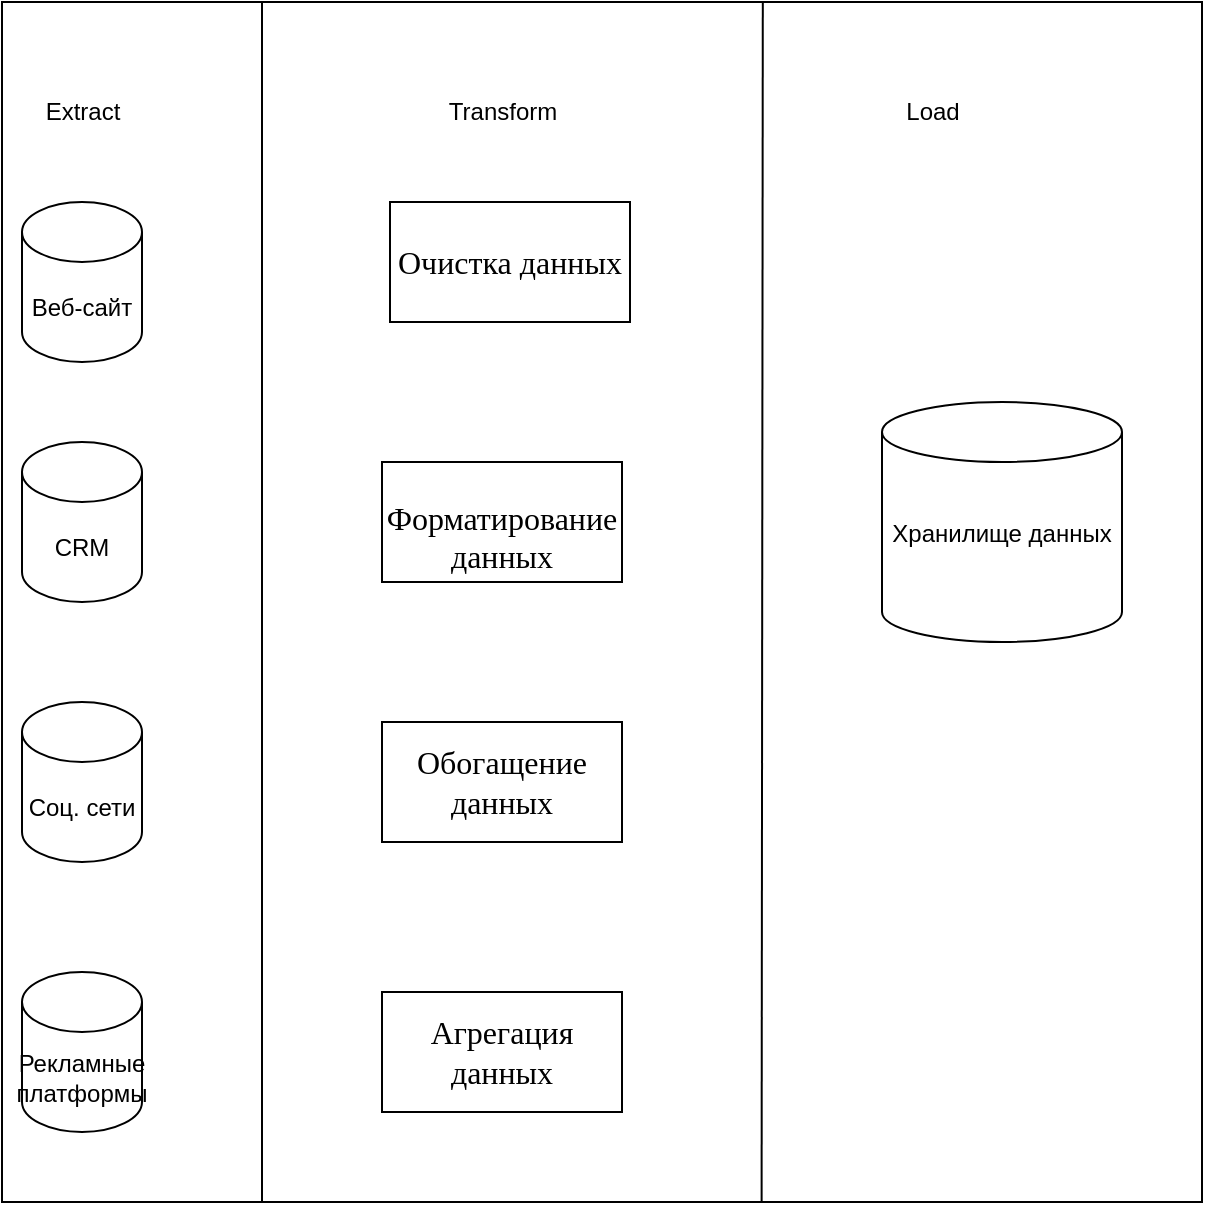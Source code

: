 <mxfile version="24.6.4" type="device">
  <diagram name="Страница — 1" id="v-XH-lxlR1boFbCfx5VG">
    <mxGraphModel dx="1050" dy="565" grid="1" gridSize="10" guides="1" tooltips="1" connect="1" arrows="1" fold="1" page="1" pageScale="1" pageWidth="827" pageHeight="1169" math="0" shadow="0">
      <root>
        <mxCell id="0" />
        <mxCell id="1" parent="0" />
        <mxCell id="XQlC6lfwkidoz2LKeoZZ-14" value="" style="whiteSpace=wrap;html=1;aspect=fixed;" vertex="1" parent="1">
          <mxGeometry x="100" y="20" width="600" height="600" as="geometry" />
        </mxCell>
        <mxCell id="XQlC6lfwkidoz2LKeoZZ-1" value="Веб-сайт" style="shape=cylinder3;whiteSpace=wrap;html=1;boundedLbl=1;backgroundOutline=1;size=15;" vertex="1" parent="1">
          <mxGeometry x="110" y="120" width="60" height="80" as="geometry" />
        </mxCell>
        <mxCell id="XQlC6lfwkidoz2LKeoZZ-2" value="CRM" style="shape=cylinder3;whiteSpace=wrap;html=1;boundedLbl=1;backgroundOutline=1;size=15;" vertex="1" parent="1">
          <mxGeometry x="110" y="240" width="60" height="80" as="geometry" />
        </mxCell>
        <mxCell id="XQlC6lfwkidoz2LKeoZZ-3" value="Extract" style="text;html=1;align=center;verticalAlign=middle;resizable=0;points=[];autosize=1;strokeColor=none;fillColor=none;" vertex="1" parent="1">
          <mxGeometry x="110" y="60" width="60" height="30" as="geometry" />
        </mxCell>
        <mxCell id="XQlC6lfwkidoz2LKeoZZ-4" value="Соц. сети" style="shape=cylinder3;whiteSpace=wrap;html=1;boundedLbl=1;backgroundOutline=1;size=15;" vertex="1" parent="1">
          <mxGeometry x="110" y="370" width="60" height="80" as="geometry" />
        </mxCell>
        <mxCell id="XQlC6lfwkidoz2LKeoZZ-5" value="Рекламные платформы" style="shape=cylinder3;whiteSpace=wrap;html=1;boundedLbl=1;backgroundOutline=1;size=15;" vertex="1" parent="1">
          <mxGeometry x="110" y="505" width="60" height="80" as="geometry" />
        </mxCell>
        <mxCell id="XQlC6lfwkidoz2LKeoZZ-6" value="Transform" style="text;html=1;align=center;verticalAlign=middle;resizable=0;points=[];autosize=1;strokeColor=none;fillColor=none;" vertex="1" parent="1">
          <mxGeometry x="310" y="60" width="80" height="30" as="geometry" />
        </mxCell>
        <mxCell id="XQlC6lfwkidoz2LKeoZZ-7" value="&lt;span style=&quot;font-family: &amp;quot;Source Code Pro&amp;quot;; font-size: medium; text-align: left; background-color: rgb(255, 255, 255);&quot;&gt;Очистка данных&lt;/span&gt;" style="rounded=0;whiteSpace=wrap;html=1;" vertex="1" parent="1">
          <mxGeometry x="294" y="120" width="120" height="60" as="geometry" />
        </mxCell>
        <mxCell id="XQlC6lfwkidoz2LKeoZZ-8" value="&lt;span style=&quot;background-color: rgb(255, 255, 255);&quot;&gt;&lt;br&gt;&lt;span style=&quot;color: rgb(0, 0, 0); font-family: &amp;quot;Source Code Pro&amp;quot;; font-size: medium; font-style: normal; font-variant-ligatures: normal; font-variant-caps: normal; font-weight: 400; letter-spacing: normal; orphans: 2; text-align: left; text-indent: 0px; text-transform: none; widows: 2; word-spacing: 0px; -webkit-text-stroke-width: 0px; white-space: normal; text-decoration-thickness: initial; text-decoration-style: initial; text-decoration-color: initial; float: none; display: inline !important;&quot;&gt;Форматирование данных&lt;/span&gt;&lt;br&gt;&lt;/span&gt;" style="rounded=0;whiteSpace=wrap;html=1;fillColor=none;" vertex="1" parent="1">
          <mxGeometry x="290" y="250" width="120" height="60" as="geometry" />
        </mxCell>
        <mxCell id="XQlC6lfwkidoz2LKeoZZ-9" value="&lt;span style=&quot;font-family: &amp;quot;Source Code Pro&amp;quot;; font-size: medium; text-align: left; background-color: rgb(255, 255, 255);&quot;&gt;Обогащение данных&lt;/span&gt;&lt;span style=&quot;background-color: rgb(255, 255, 255);&quot;&gt;&lt;br&gt;&lt;/span&gt;" style="rounded=0;whiteSpace=wrap;html=1;fillColor=none;" vertex="1" parent="1">
          <mxGeometry x="290" y="380" width="120" height="60" as="geometry" />
        </mxCell>
        <mxCell id="XQlC6lfwkidoz2LKeoZZ-10" value="&lt;span style=&quot;font-family: &amp;quot;Source Code Pro&amp;quot;; font-size: medium; text-align: left; background-color: rgb(255, 255, 255);&quot;&gt;Агрегация данных&lt;/span&gt;&lt;span style=&quot;background-color: rgb(255, 255, 255);&quot;&gt;&lt;br&gt;&lt;/span&gt;" style="rounded=0;whiteSpace=wrap;html=1;fillColor=none;" vertex="1" parent="1">
          <mxGeometry x="290" y="515" width="120" height="60" as="geometry" />
        </mxCell>
        <mxCell id="XQlC6lfwkidoz2LKeoZZ-11" value="Load" style="text;html=1;align=center;verticalAlign=middle;resizable=0;points=[];autosize=1;strokeColor=none;fillColor=none;" vertex="1" parent="1">
          <mxGeometry x="540" y="60" width="50" height="30" as="geometry" />
        </mxCell>
        <mxCell id="XQlC6lfwkidoz2LKeoZZ-12" value="Хранилище данных&lt;div&gt;&lt;br&gt;&lt;/div&gt;" style="shape=cylinder3;whiteSpace=wrap;html=1;boundedLbl=1;backgroundOutline=1;size=15;" vertex="1" parent="1">
          <mxGeometry x="540" y="220" width="120" height="120" as="geometry" />
        </mxCell>
        <mxCell id="XQlC6lfwkidoz2LKeoZZ-15" value="" style="endArrow=none;html=1;rounded=0;" edge="1" parent="1" source="XQlC6lfwkidoz2LKeoZZ-14">
          <mxGeometry width="50" height="50" relative="1" as="geometry">
            <mxPoint x="180" y="70" as="sourcePoint" />
            <mxPoint x="230" y="20" as="targetPoint" />
            <Array as="points">
              <mxPoint x="230" y="620" />
            </Array>
          </mxGeometry>
        </mxCell>
        <mxCell id="XQlC6lfwkidoz2LKeoZZ-16" value="" style="endArrow=none;html=1;rounded=0;entryX=0.634;entryY=0;entryDx=0;entryDy=0;entryPerimeter=0;exitX=0.633;exitY=1;exitDx=0;exitDy=0;exitPerimeter=0;" edge="1" parent="1" source="XQlC6lfwkidoz2LKeoZZ-14" target="XQlC6lfwkidoz2LKeoZZ-14">
          <mxGeometry width="50" height="50" relative="1" as="geometry">
            <mxPoint x="390" y="210" as="sourcePoint" />
            <mxPoint x="440" y="160" as="targetPoint" />
          </mxGeometry>
        </mxCell>
      </root>
    </mxGraphModel>
  </diagram>
</mxfile>
